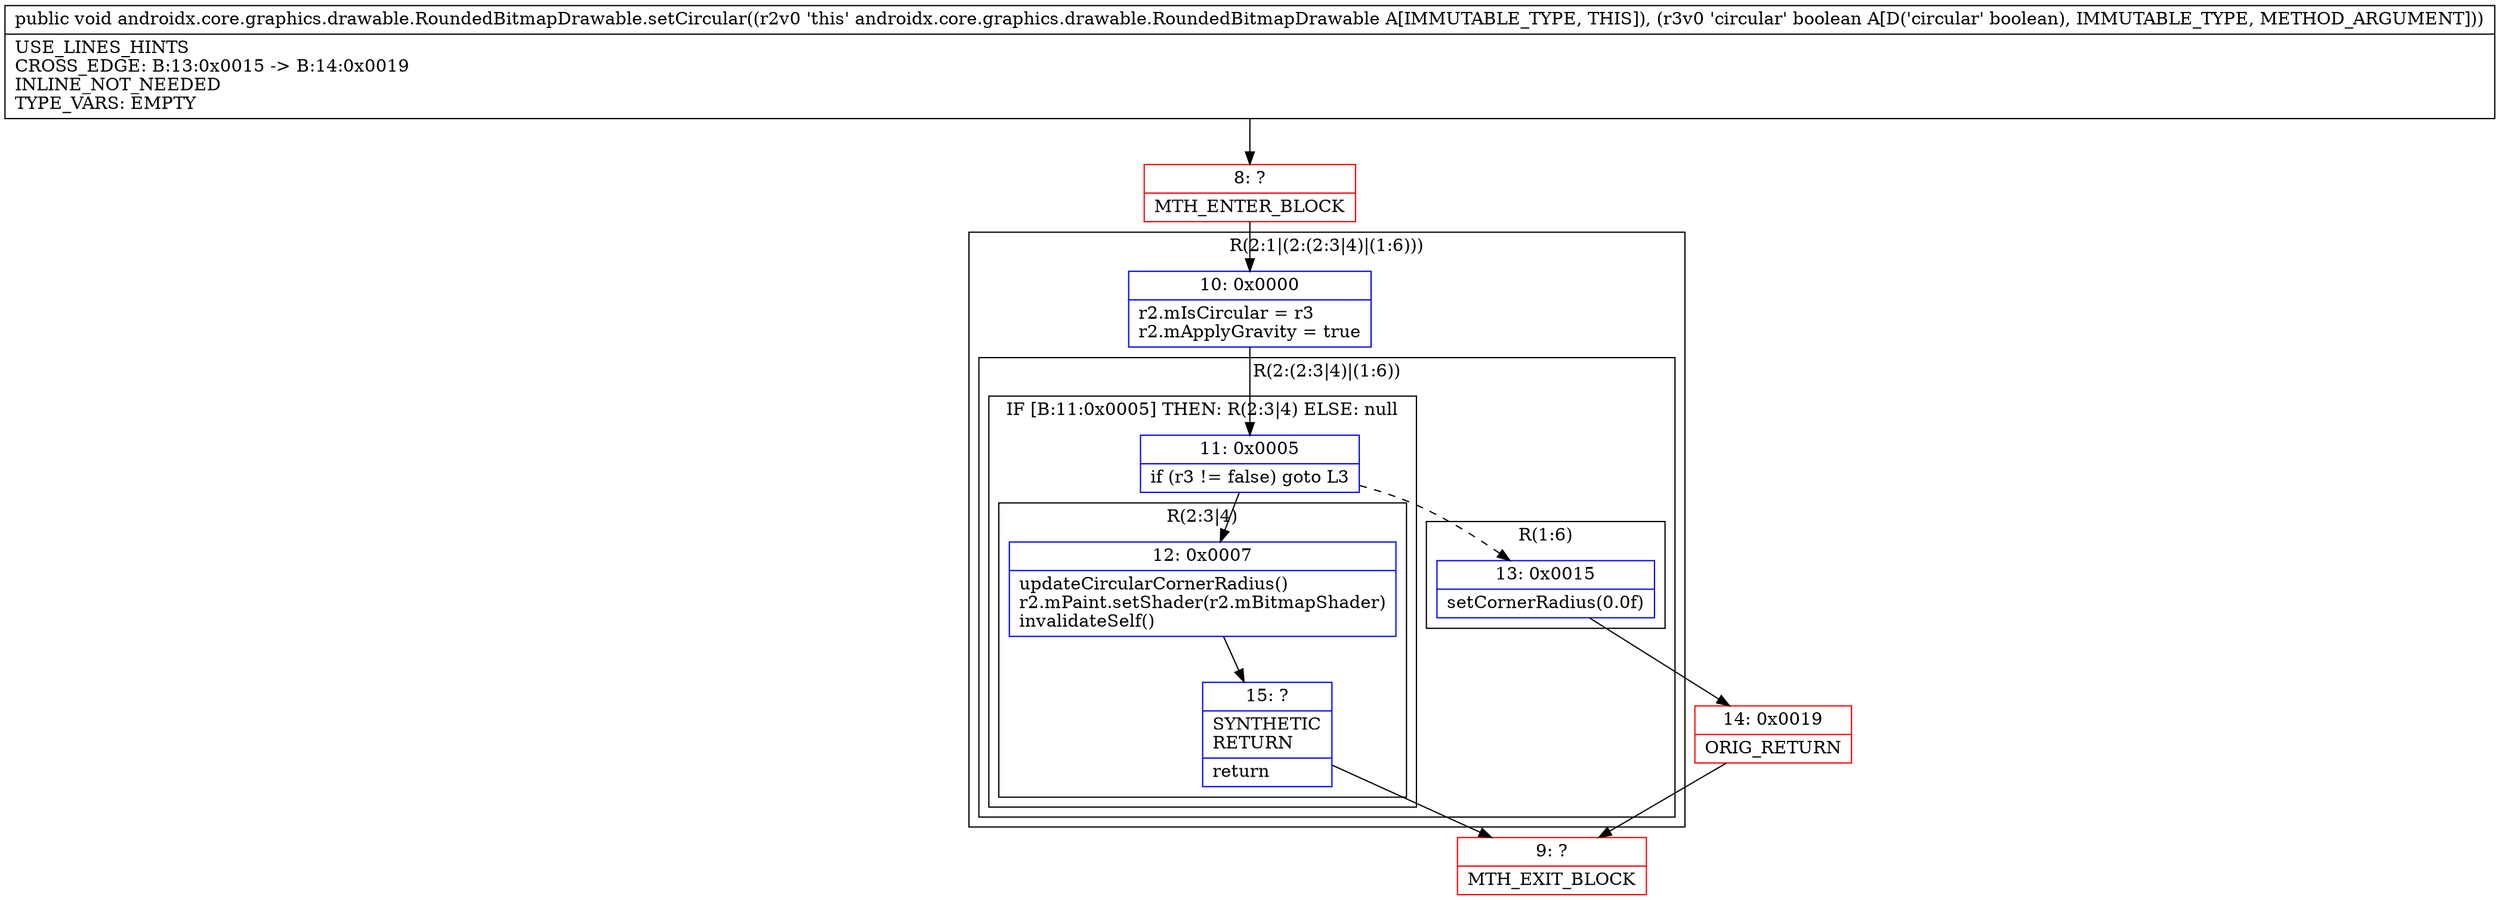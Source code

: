 digraph "CFG forandroidx.core.graphics.drawable.RoundedBitmapDrawable.setCircular(Z)V" {
subgraph cluster_Region_350305347 {
label = "R(2:1|(2:(2:3|4)|(1:6)))";
node [shape=record,color=blue];
Node_10 [shape=record,label="{10\:\ 0x0000|r2.mIsCircular = r3\lr2.mApplyGravity = true\l}"];
subgraph cluster_Region_1421433118 {
label = "R(2:(2:3|4)|(1:6))";
node [shape=record,color=blue];
subgraph cluster_IfRegion_1737434512 {
label = "IF [B:11:0x0005] THEN: R(2:3|4) ELSE: null";
node [shape=record,color=blue];
Node_11 [shape=record,label="{11\:\ 0x0005|if (r3 != false) goto L3\l}"];
subgraph cluster_Region_1777909150 {
label = "R(2:3|4)";
node [shape=record,color=blue];
Node_12 [shape=record,label="{12\:\ 0x0007|updateCircularCornerRadius()\lr2.mPaint.setShader(r2.mBitmapShader)\linvalidateSelf()\l}"];
Node_15 [shape=record,label="{15\:\ ?|SYNTHETIC\lRETURN\l|return\l}"];
}
}
subgraph cluster_Region_1952876486 {
label = "R(1:6)";
node [shape=record,color=blue];
Node_13 [shape=record,label="{13\:\ 0x0015|setCornerRadius(0.0f)\l}"];
}
}
}
Node_8 [shape=record,color=red,label="{8\:\ ?|MTH_ENTER_BLOCK\l}"];
Node_9 [shape=record,color=red,label="{9\:\ ?|MTH_EXIT_BLOCK\l}"];
Node_14 [shape=record,color=red,label="{14\:\ 0x0019|ORIG_RETURN\l}"];
MethodNode[shape=record,label="{public void androidx.core.graphics.drawable.RoundedBitmapDrawable.setCircular((r2v0 'this' androidx.core.graphics.drawable.RoundedBitmapDrawable A[IMMUTABLE_TYPE, THIS]), (r3v0 'circular' boolean A[D('circular' boolean), IMMUTABLE_TYPE, METHOD_ARGUMENT]))  | USE_LINES_HINTS\lCROSS_EDGE: B:13:0x0015 \-\> B:14:0x0019\lINLINE_NOT_NEEDED\lTYPE_VARS: EMPTY\l}"];
MethodNode -> Node_8;Node_10 -> Node_11;
Node_11 -> Node_12;
Node_11 -> Node_13[style=dashed];
Node_12 -> Node_15;
Node_15 -> Node_9;
Node_13 -> Node_14;
Node_8 -> Node_10;
Node_14 -> Node_9;
}


